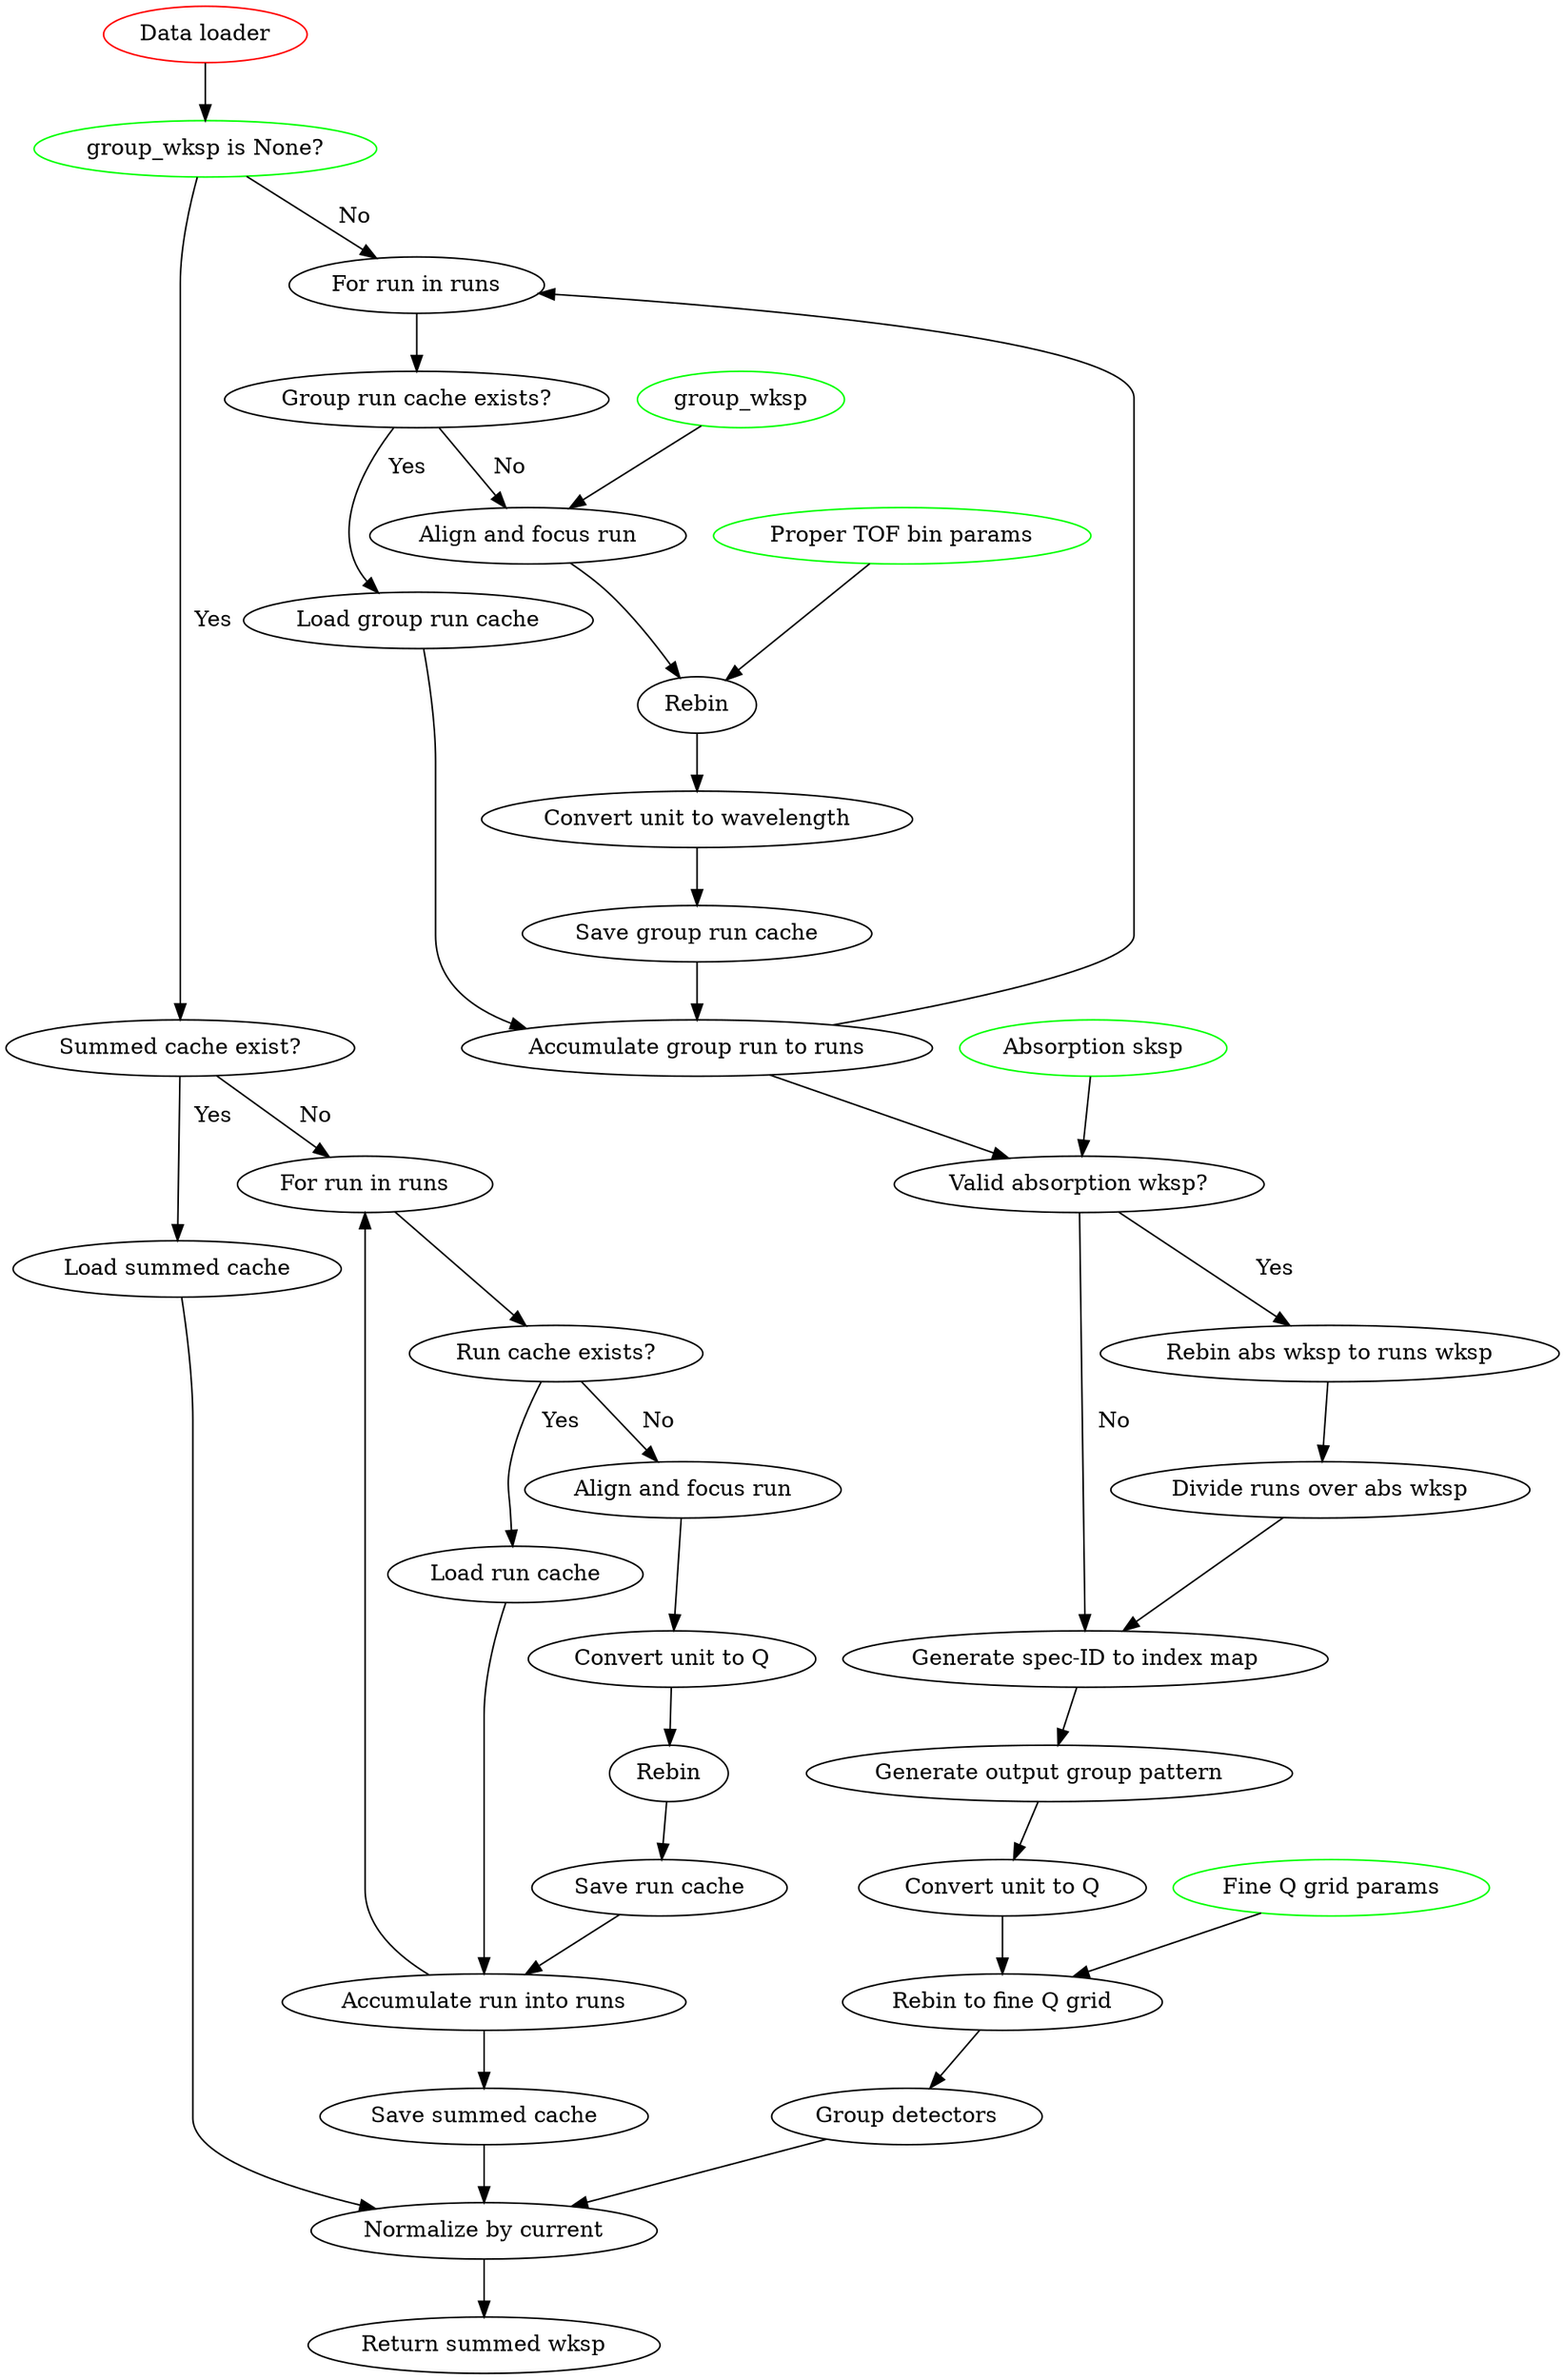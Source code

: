 digraph G {
    {node[color=red];"Data loader"} -> {node[color=green];"group_wksp is None?"};
    {node[color=green];"group_wksp is None?"} -> "Summed cache exist?" [label="  Yes"];
    "Summed cache exist?" -> "Load summed cache" [label="  Yes"];
    "Load summed cache" -> "Normalize by current";
    "Normalize by current" -> "Return summed wksp";
    "Summed cache exist?" -> "For run in runs" [label="  No"];
    "For run in runs" -> "Run cache exists?";
    "Run cache exists?" -> "Load run cache" [label="  Yes"];
    "Load run cache" -> "Accumulate run into runs";
    "Accumulate run into runs" -> "Save summed cache";
    "Run cache exists?" -> "Align and focus run" [label="  No"];
    "Align and focus run" -> "Convert unit to Q";
    "Convert unit to Q" -> "Rebin";
    "Rebin" -> "Save run cache";
    "Save run cache" -> "Accumulate run into runs";
    "Accumulate run into runs" -> "For run in runs";
    "Save summed cache" -> "Normalize by current";
    {node[color=green];"group_wksp is None?"} -> {node[label="For run in runs"];loop_runs_1} [label="  No"];
    {node[label="For run in runs"];loop_runs_1} -> {node[label="Group run cache exists?"];"group_run_exists_1"};
    {node[label="Group run cache exists?"];"group_run_exists_1"} -> "Load group run cache" [label="  Yes"];
    {node[label="group_wksp";color=green];group_wksp_3} -> {node[label="Align and focus run"];"align_focus_2"};
    {node[label="Group run cache exists?"];"group_run_exists_1"} -> {node[label="Align and focus run"];"align_focus_2"} [label="  No"];
    {node[label="Align and focus run"];"align_focus_2"} -> {node[label="Rebin"];"rebin_2"};
    {node[color=green];"Proper TOF bin params"} -> {node[label="Rebin"];"rebin_2"};
    {node[label="Rebin"];"rebin_2"} -> {node[label="Convert unit to wavelength"];"convert_unit_w_1"};
    {node[label="Convert unit to wavelength"];"convert_unit_w_1"} -> {node[label="Save group run cache"];"save_group_run_1"};
    "Load group run cache" -> "Accumulate group run to runs";
    {node[label="Save group run cache"];"save_group_run_1"} -> "Accumulate group run to runs";
    "Accumulate group run to runs" -> {node[label="For run in runs"];loop_runs_1};
    {node[label="Absorption sksp";color=green];"abs_wksp_input_1"} -> "Valid absorption wksp?";
    "Accumulate group run to runs" -> "Valid absorption wksp?";
    "Valid absorption wksp?" -> "Rebin abs wksp to runs wksp" [label="  Yes"];
    "Rebin abs wksp to runs wksp" -> "Divide runs over abs wksp";
    "Divide runs over abs wksp" -> "Generate spec-ID to index map";
    "Valid absorption wksp?" -> "Generate spec-ID to index map" [label="  No"];
    "Generate spec-ID to index map" -> "Generate output group pattern";
    "Generate output group pattern" -> {node[label="Convert unit to Q"];"convert_to_q_1"};
    {node[label="Convert unit to Q"];"convert_to_q_1"} -> {node[label="Rebin to fine Q grid"];"rebin_to_fine_q_grid"};
    {node[color=green];"Fine Q grid params"} -> {node[label="Rebin to fine Q grid"];"rebin_to_fine_q_grid"};
    {node[label="Rebin to fine Q grid"];"rebin_to_fine_q_grid"} -> "Group detectors";
    "Group detectors" -> "Normalize by current";
}